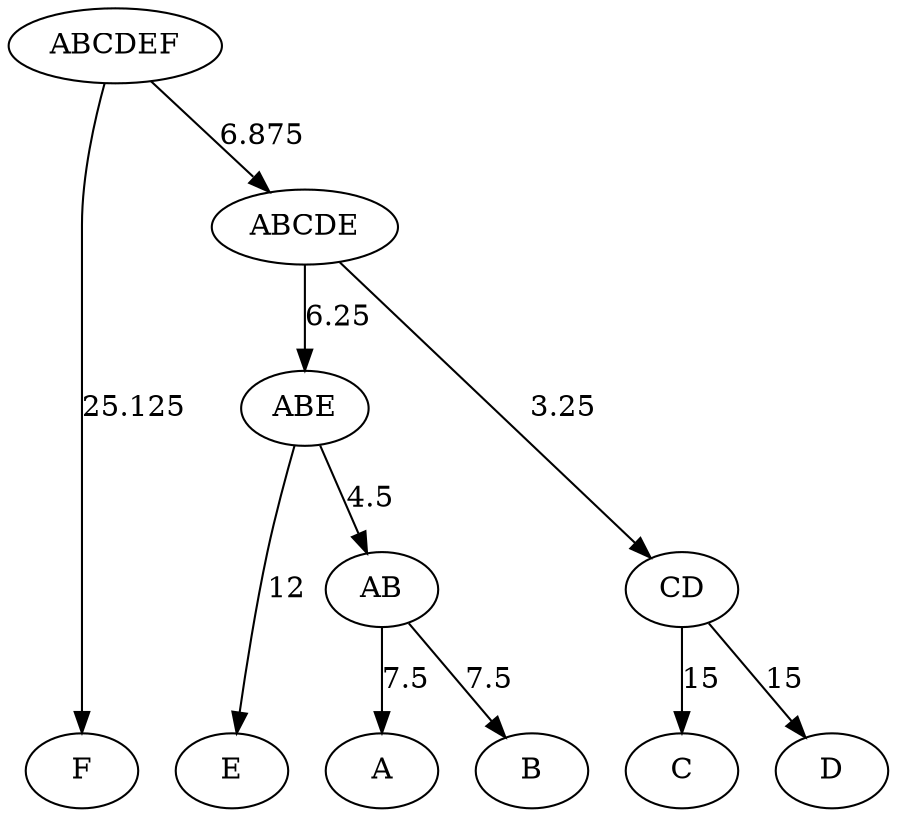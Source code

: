 digraph {
	{
		rank=same
		A
		B
		C
		D
		E
		F
	}
	AB
	AB -> A [label=7.5]
	AB -> B [label=7.5]
	ABE
	ABE -> AB [label=4.5]
	ABE -> E [label=12]
	CD
	CD -> C [label=15]
	CD -> D [label=15]
	ABCDE
	ABCDE -> ABE [label=6.25]
	ABCDE -> CD [label=3.25]
	ABCDEF
	ABCDEF -> ABCDE [label=6.875]
	ABCDEF -> F [label=25.125]
}
